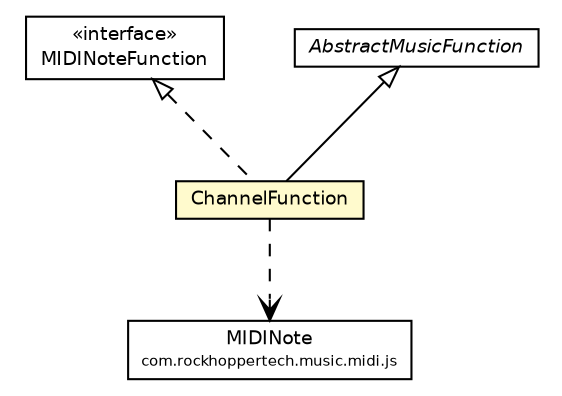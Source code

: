 #!/usr/local/bin/dot
#
# Class diagram 
# Generated by UMLGraph version R5_6-24-gf6e263 (http://www.umlgraph.org/)
#

digraph G {
	edge [fontname="Helvetica",fontsize=10,labelfontname="Helvetica",labelfontsize=10];
	node [fontname="Helvetica",fontsize=10,shape=plaintext];
	nodesep=0.25;
	ranksep=0.5;
	// com.rockhoppertech.music.midi.js.MIDINote
	c2142 [label=<<table title="com.rockhoppertech.music.midi.js.MIDINote" border="0" cellborder="1" cellspacing="0" cellpadding="2" port="p" href="../MIDINote.html">
		<tr><td><table border="0" cellspacing="0" cellpadding="1">
<tr><td align="center" balign="center"> MIDINote </td></tr>
<tr><td align="center" balign="center"><font point-size="7.0"> com.rockhoppertech.music.midi.js </font></td></tr>
		</table></td></tr>
		</table>>, URL="../MIDINote.html", fontname="Helvetica", fontcolor="black", fontsize=9.0];
	// com.rockhoppertech.music.midi.js.function.MIDINoteFunction
	c2153 [label=<<table title="com.rockhoppertech.music.midi.js.function.MIDINoteFunction" border="0" cellborder="1" cellspacing="0" cellpadding="2" port="p" href="./MIDINoteFunction.html">
		<tr><td><table border="0" cellspacing="0" cellpadding="1">
<tr><td align="center" balign="center"> &#171;interface&#187; </td></tr>
<tr><td align="center" balign="center"> MIDINoteFunction </td></tr>
		</table></td></tr>
		</table>>, URL="./MIDINoteFunction.html", fontname="Helvetica", fontcolor="black", fontsize=9.0];
	// com.rockhoppertech.music.midi.js.function.ChannelFunction
	c2155 [label=<<table title="com.rockhoppertech.music.midi.js.function.ChannelFunction" border="0" cellborder="1" cellspacing="0" cellpadding="2" port="p" bgcolor="lemonChiffon" href="./ChannelFunction.html">
		<tr><td><table border="0" cellspacing="0" cellpadding="1">
<tr><td align="center" balign="center"> ChannelFunction </td></tr>
		</table></td></tr>
		</table>>, URL="./ChannelFunction.html", fontname="Helvetica", fontcolor="black", fontsize=9.0];
	// com.rockhoppertech.music.midi.js.function.AbstractMusicFunction
	c2156 [label=<<table title="com.rockhoppertech.music.midi.js.function.AbstractMusicFunction" border="0" cellborder="1" cellspacing="0" cellpadding="2" port="p" href="./AbstractMusicFunction.html">
		<tr><td><table border="0" cellspacing="0" cellpadding="1">
<tr><td align="center" balign="center"><font face="Helvetica-Oblique"> AbstractMusicFunction </font></td></tr>
		</table></td></tr>
		</table>>, URL="./AbstractMusicFunction.html", fontname="Helvetica", fontcolor="black", fontsize=9.0];
	//com.rockhoppertech.music.midi.js.function.ChannelFunction extends com.rockhoppertech.music.midi.js.function.AbstractMusicFunction
	c2156:p -> c2155:p [dir=back,arrowtail=empty];
	//com.rockhoppertech.music.midi.js.function.ChannelFunction implements com.rockhoppertech.music.midi.js.function.MIDINoteFunction
	c2153:p -> c2155:p [dir=back,arrowtail=empty,style=dashed];
	// com.rockhoppertech.music.midi.js.function.ChannelFunction DEPEND com.rockhoppertech.music.midi.js.MIDINote
	c2155:p -> c2142:p [taillabel="", label="", headlabel="", fontname="Helvetica", fontcolor="black", fontsize=10.0, color="black", arrowhead=open, style=dashed];
}

